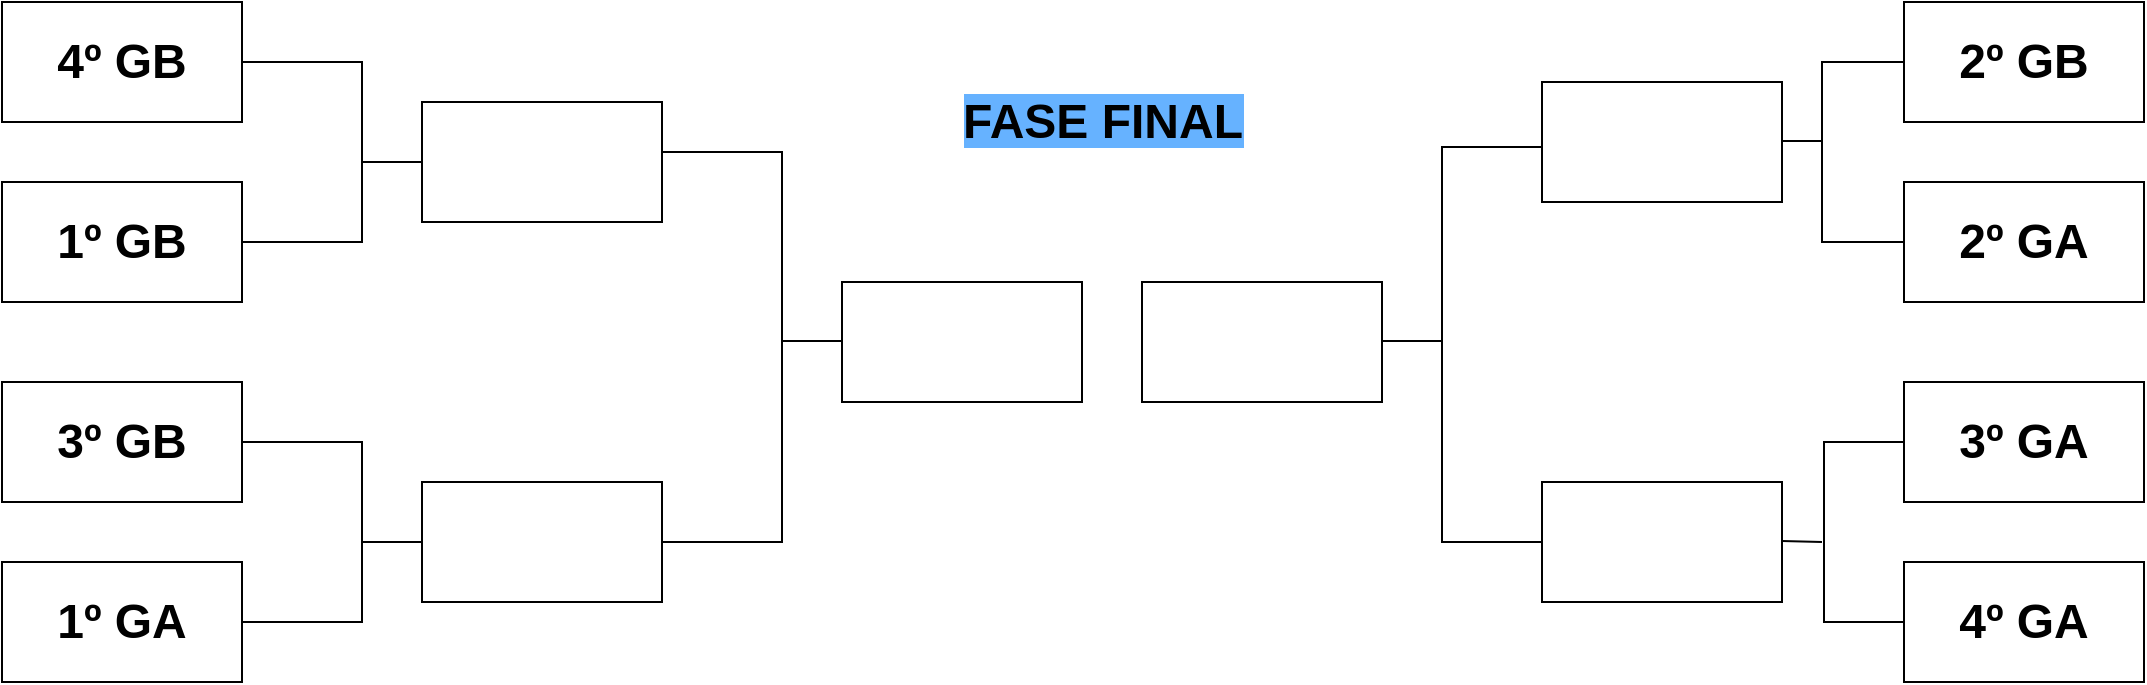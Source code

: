 <mxfile version="24.7.17">
  <diagram name="Página-1" id="q5P00Ea4lJRs1lq0zHtR">
    <mxGraphModel dx="1120" dy="426" grid="1" gridSize="10" guides="1" tooltips="1" connect="1" arrows="1" fold="1" page="1" pageScale="1" pageWidth="827" pageHeight="1169" math="0" shadow="0">
      <root>
        <mxCell id="0" />
        <mxCell id="1" parent="0" />
        <mxCell id="qleC3GfuwHurnXzQcOF3-1" value="&lt;b&gt;&lt;font style=&quot;font-size: 24px;&quot;&gt;1º GB&lt;/font&gt;&lt;/b&gt;" style="rounded=0;whiteSpace=wrap;html=1;" vertex="1" parent="1">
          <mxGeometry x="40" y="110" width="120" height="60" as="geometry" />
        </mxCell>
        <mxCell id="qleC3GfuwHurnXzQcOF3-2" value="&lt;b&gt;&lt;font style=&quot;font-size: 24px;&quot;&gt;4º GB&lt;/font&gt;&lt;/b&gt;" style="rounded=0;whiteSpace=wrap;html=1;" vertex="1" parent="1">
          <mxGeometry x="40" y="20" width="120" height="60" as="geometry" />
        </mxCell>
        <mxCell id="qleC3GfuwHurnXzQcOF3-3" value="&lt;font style=&quot;font-size: 24px;&quot;&gt;&lt;b&gt;3º GB&lt;/b&gt;&lt;/font&gt;" style="rounded=0;whiteSpace=wrap;html=1;" vertex="1" parent="1">
          <mxGeometry x="40" y="210" width="120" height="60" as="geometry" />
        </mxCell>
        <mxCell id="qleC3GfuwHurnXzQcOF3-4" value="&lt;font style=&quot;font-size: 24px;&quot;&gt;&lt;b&gt;1º GA&lt;/b&gt;&lt;/font&gt;" style="rounded=0;whiteSpace=wrap;html=1;" vertex="1" parent="1">
          <mxGeometry x="40" y="300" width="120" height="60" as="geometry" />
        </mxCell>
        <mxCell id="qleC3GfuwHurnXzQcOF3-6" value="" style="endArrow=none;html=1;rounded=0;entryX=1;entryY=0.5;entryDx=0;entryDy=0;exitX=1;exitY=0.5;exitDx=0;exitDy=0;" edge="1" parent="1" source="qleC3GfuwHurnXzQcOF3-1" target="qleC3GfuwHurnXzQcOF3-2">
          <mxGeometry width="50" height="50" relative="1" as="geometry">
            <mxPoint x="270" y="160" as="sourcePoint" />
            <mxPoint x="440" y="200" as="targetPoint" />
            <Array as="points">
              <mxPoint x="220" y="140" />
              <mxPoint x="220" y="100" />
              <mxPoint x="220" y="50" />
            </Array>
          </mxGeometry>
        </mxCell>
        <mxCell id="qleC3GfuwHurnXzQcOF3-7" value="" style="endArrow=none;html=1;rounded=0;entryX=1;entryY=0.5;entryDx=0;entryDy=0;exitX=1;exitY=0.5;exitDx=0;exitDy=0;" edge="1" parent="1">
          <mxGeometry width="50" height="50" relative="1" as="geometry">
            <mxPoint x="160" y="330" as="sourcePoint" />
            <mxPoint x="160" y="240" as="targetPoint" />
            <Array as="points">
              <mxPoint x="220" y="330" />
              <mxPoint x="220" y="290" />
              <mxPoint x="220" y="240" />
            </Array>
          </mxGeometry>
        </mxCell>
        <mxCell id="qleC3GfuwHurnXzQcOF3-8" value="" style="endArrow=none;html=1;rounded=0;" edge="1" parent="1">
          <mxGeometry width="50" height="50" relative="1" as="geometry">
            <mxPoint x="220" y="100" as="sourcePoint" />
            <mxPoint x="250" y="100" as="targetPoint" />
            <Array as="points" />
          </mxGeometry>
        </mxCell>
        <mxCell id="qleC3GfuwHurnXzQcOF3-9" value="" style="endArrow=none;html=1;rounded=0;" edge="1" parent="1">
          <mxGeometry width="50" height="50" relative="1" as="geometry">
            <mxPoint x="220" y="290" as="sourcePoint" />
            <mxPoint x="250" y="290" as="targetPoint" />
            <Array as="points" />
          </mxGeometry>
        </mxCell>
        <mxCell id="qleC3GfuwHurnXzQcOF3-10" value="" style="rounded=0;whiteSpace=wrap;html=1;" vertex="1" parent="1">
          <mxGeometry x="250" y="70" width="120" height="60" as="geometry" />
        </mxCell>
        <mxCell id="qleC3GfuwHurnXzQcOF3-11" value="" style="rounded=0;whiteSpace=wrap;html=1;" vertex="1" parent="1">
          <mxGeometry x="250" y="260" width="120" height="60" as="geometry" />
        </mxCell>
        <mxCell id="qleC3GfuwHurnXzQcOF3-12" value="" style="endArrow=none;html=1;rounded=0;entryX=1;entryY=0.5;entryDx=0;entryDy=0;exitX=1;exitY=0.5;exitDx=0;exitDy=0;" edge="1" parent="1" source="qleC3GfuwHurnXzQcOF3-11">
          <mxGeometry width="50" height="50" relative="1" as="geometry">
            <mxPoint x="370" y="185" as="sourcePoint" />
            <mxPoint x="370" y="95" as="targetPoint" />
            <Array as="points">
              <mxPoint x="430" y="290" />
              <mxPoint x="430" y="145" />
              <mxPoint x="430" y="95" />
            </Array>
          </mxGeometry>
        </mxCell>
        <mxCell id="qleC3GfuwHurnXzQcOF3-13" value="" style="endArrow=none;html=1;rounded=0;" edge="1" parent="1">
          <mxGeometry width="50" height="50" relative="1" as="geometry">
            <mxPoint x="430" y="189.5" as="sourcePoint" />
            <mxPoint x="460" y="189.5" as="targetPoint" />
            <Array as="points" />
          </mxGeometry>
        </mxCell>
        <mxCell id="qleC3GfuwHurnXzQcOF3-14" value="" style="rounded=0;whiteSpace=wrap;html=1;" vertex="1" parent="1">
          <mxGeometry x="460" y="160" width="120" height="60" as="geometry" />
        </mxCell>
        <mxCell id="qleC3GfuwHurnXzQcOF3-15" value="&lt;font style=&quot;font-size: 24px;&quot;&gt;&lt;b&gt;2º GA&lt;/b&gt;&lt;/font&gt;" style="rounded=0;whiteSpace=wrap;html=1;" vertex="1" parent="1">
          <mxGeometry x="991" y="110" width="120" height="60" as="geometry" />
        </mxCell>
        <mxCell id="qleC3GfuwHurnXzQcOF3-16" value="&lt;b&gt;&lt;font style=&quot;font-size: 24px;&quot;&gt;2º GB&lt;/font&gt;&lt;/b&gt;" style="rounded=0;whiteSpace=wrap;html=1;" vertex="1" parent="1">
          <mxGeometry x="991" y="20" width="120" height="60" as="geometry" />
        </mxCell>
        <mxCell id="qleC3GfuwHurnXzQcOF3-17" value="&lt;b&gt;&lt;font style=&quot;font-size: 24px;&quot;&gt;3º GA&lt;/font&gt;&lt;/b&gt;" style="rounded=0;whiteSpace=wrap;html=1;" vertex="1" parent="1">
          <mxGeometry x="991" y="210" width="120" height="60" as="geometry" />
        </mxCell>
        <mxCell id="qleC3GfuwHurnXzQcOF3-18" value="&lt;b&gt;&lt;font style=&quot;font-size: 24px;&quot;&gt;4º GA&lt;/font&gt;&lt;/b&gt;" style="rounded=0;whiteSpace=wrap;html=1;" vertex="1" parent="1">
          <mxGeometry x="991" y="300" width="120" height="60" as="geometry" />
        </mxCell>
        <mxCell id="qleC3GfuwHurnXzQcOF3-19" value="" style="endArrow=none;html=1;rounded=0;exitX=0;exitY=0.5;exitDx=0;exitDy=0;entryX=0;entryY=0.5;entryDx=0;entryDy=0;" edge="1" parent="1" source="qleC3GfuwHurnXzQcOF3-15" target="qleC3GfuwHurnXzQcOF3-16">
          <mxGeometry width="50" height="50" relative="1" as="geometry">
            <mxPoint x="890" y="150" as="sourcePoint" />
            <mxPoint x="920" y="60" as="targetPoint" />
            <Array as="points">
              <mxPoint x="950" y="140" />
              <mxPoint x="950" y="110" />
              <mxPoint x="950" y="50" />
            </Array>
          </mxGeometry>
        </mxCell>
        <mxCell id="qleC3GfuwHurnXzQcOF3-20" value="" style="endArrow=none;html=1;rounded=0;exitX=0;exitY=0.5;exitDx=0;exitDy=0;entryX=0;entryY=0.5;entryDx=0;entryDy=0;" edge="1" parent="1" source="qleC3GfuwHurnXzQcOF3-18" target="qleC3GfuwHurnXzQcOF3-17">
          <mxGeometry width="50" height="50" relative="1" as="geometry">
            <mxPoint x="891" y="335" as="sourcePoint" />
            <mxPoint x="1001" y="240" as="targetPoint" />
            <Array as="points">
              <mxPoint x="951" y="330" />
              <mxPoint x="951" y="295" />
              <mxPoint x="951" y="240" />
            </Array>
          </mxGeometry>
        </mxCell>
        <mxCell id="qleC3GfuwHurnXzQcOF3-21" value="" style="endArrow=none;html=1;rounded=0;" edge="1" parent="1">
          <mxGeometry width="50" height="50" relative="1" as="geometry">
            <mxPoint x="930" y="289.5" as="sourcePoint" />
            <mxPoint x="950" y="290" as="targetPoint" />
            <Array as="points" />
          </mxGeometry>
        </mxCell>
        <mxCell id="qleC3GfuwHurnXzQcOF3-22" value="" style="endArrow=none;html=1;rounded=0;" edge="1" parent="1">
          <mxGeometry width="50" height="50" relative="1" as="geometry">
            <mxPoint x="920" y="89.5" as="sourcePoint" />
            <mxPoint x="950" y="89.5" as="targetPoint" />
            <Array as="points" />
          </mxGeometry>
        </mxCell>
        <mxCell id="qleC3GfuwHurnXzQcOF3-23" value="" style="rounded=0;whiteSpace=wrap;html=1;" vertex="1" parent="1">
          <mxGeometry x="810" y="60" width="120" height="60" as="geometry" />
        </mxCell>
        <mxCell id="qleC3GfuwHurnXzQcOF3-24" value="" style="rounded=0;whiteSpace=wrap;html=1;" vertex="1" parent="1">
          <mxGeometry x="810" y="260" width="120" height="60" as="geometry" />
        </mxCell>
        <mxCell id="qleC3GfuwHurnXzQcOF3-25" value="" style="endArrow=none;html=1;rounded=0;" edge="1" parent="1">
          <mxGeometry width="50" height="50" relative="1" as="geometry">
            <mxPoint x="810" y="290" as="sourcePoint" />
            <mxPoint x="810" y="92.5" as="targetPoint" />
            <Array as="points">
              <mxPoint x="760" y="290" />
              <mxPoint x="760" y="142.5" />
              <mxPoint x="760" y="92.5" />
            </Array>
          </mxGeometry>
        </mxCell>
        <mxCell id="qleC3GfuwHurnXzQcOF3-26" value="" style="endArrow=none;html=1;rounded=0;" edge="1" parent="1">
          <mxGeometry width="50" height="50" relative="1" as="geometry">
            <mxPoint x="730" y="189.5" as="sourcePoint" />
            <mxPoint x="760" y="189.5" as="targetPoint" />
            <Array as="points" />
          </mxGeometry>
        </mxCell>
        <mxCell id="qleC3GfuwHurnXzQcOF3-27" value="" style="rounded=0;whiteSpace=wrap;html=1;" vertex="1" parent="1">
          <mxGeometry x="610" y="160" width="120" height="60" as="geometry" />
        </mxCell>
        <mxCell id="qleC3GfuwHurnXzQcOF3-30" value="&lt;font style=&quot;font-size: 24px;&quot;&gt;&lt;b style=&quot;background-color: rgb(102, 178, 255);&quot;&gt;FASE FINAL&lt;/b&gt;&lt;/font&gt;" style="text;html=1;align=center;verticalAlign=middle;resizable=0;points=[];autosize=1;strokeColor=none;fillColor=none;" vertex="1" parent="1">
          <mxGeometry x="510" y="60" width="160" height="40" as="geometry" />
        </mxCell>
      </root>
    </mxGraphModel>
  </diagram>
</mxfile>
